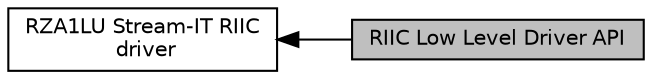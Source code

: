 digraph "RIIC Low Level Driver API"
{
  edge [fontname="Helvetica",fontsize="10",labelfontname="Helvetica",labelfontsize="10"];
  node [fontname="Helvetica",fontsize="10",shape=box];
  rankdir=LR;
  Node1 [label="RIIC Low Level Driver API",height=0.2,width=0.4,color="black", fillcolor="grey75", style="filled", fontcolor="black",tooltip="The API for the low level RIIC driver."];
  Node2 [label="RZA1LU Stream-IT RIIC\l driver",height=0.2,width=0.4,color="black", fillcolor="white", style="filled",URL="$d4/dbd/group__SSGSTARC__56__RIIC__API.html",tooltip="This interface provides access to the RIIC peripheral on the RZA1LU Stream-IT board...."];
  Node2->Node1 [shape=plaintext, dir="back", style="solid"];
}
